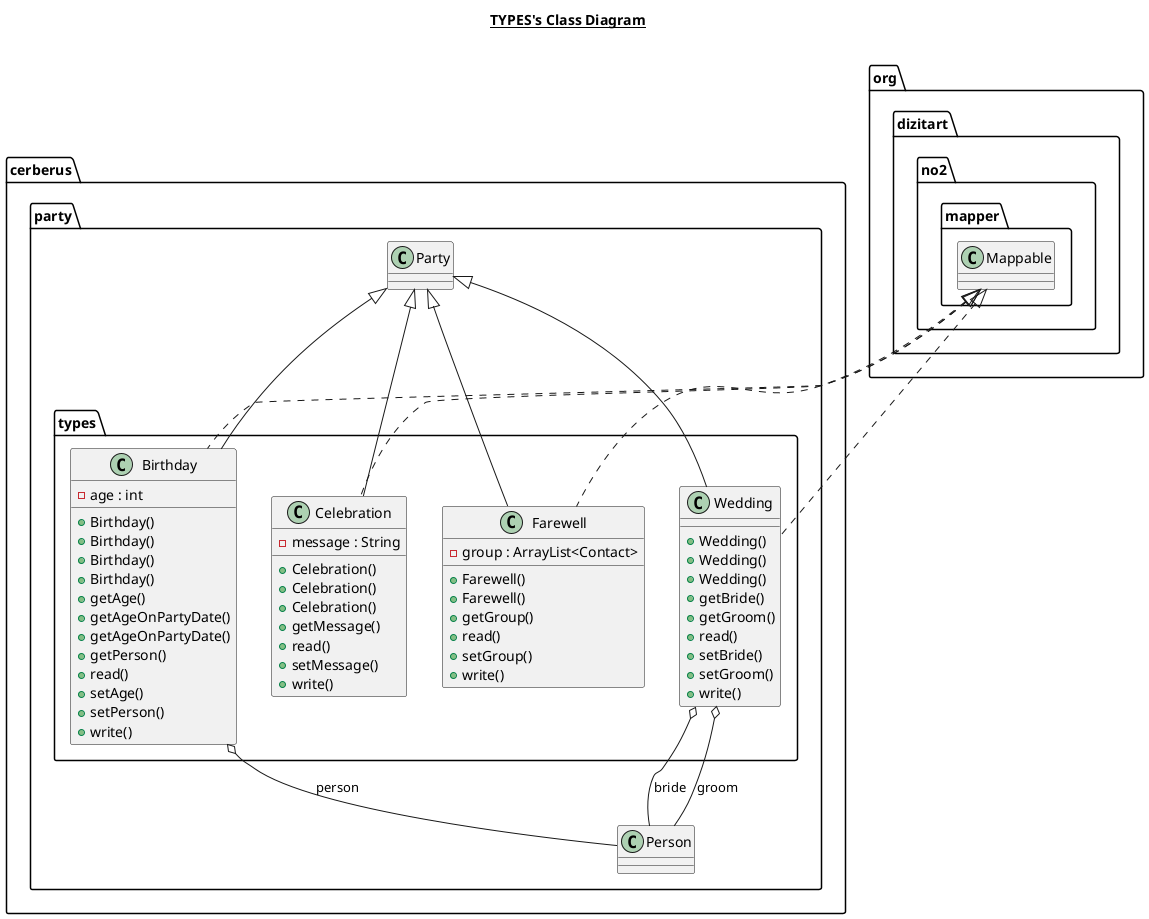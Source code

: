 @startuml

title __TYPES's Class Diagram__\n

  namespace cerberus {
    namespace party {
      namespace types {
        class cerberus.party.types.Birthday {
            - age : int
            + Birthday()
            + Birthday()
            + Birthday()
            + Birthday()
            + getAge()
            + getAgeOnPartyDate()
            + getAgeOnPartyDate()
            + getPerson()
            + read()
            + setAge()
            + setPerson()
            + write()
        }
      }
    }
  }
  

  namespace cerberus {
    namespace party {
      namespace types {
        class cerberus.party.types.Celebration {
            - message : String
            + Celebration()
            + Celebration()
            + Celebration()
            + getMessage()
            + read()
            + setMessage()
            + write()
        }
      }
    }
  }
  

  namespace cerberus {
    namespace party {
      namespace types {
        class cerberus.party.types.Farewell {
            - group : ArrayList<Contact>
            + Farewell()
            + Farewell()
            + getGroup()
            + read()
            + setGroup()
            + write()
        }
      }
    }
  }
  

  namespace cerberus {
    namespace party {
      namespace types {
        class cerberus.party.types.Wedding {
            + Wedding()
            + Wedding()
            + Wedding()
            + getBride()
            + getGroom()
            + read()
            + setBride()
            + setGroom()
            + write()
        }
      }
    }
  }
  

  cerberus.party.types.Birthday .up.|> org.dizitart.no2.mapper.Mappable
  cerberus.party.types.Birthday -up-|> cerberus.party.Party
  cerberus.party.types.Birthday o-- cerberus.party.Person : person
  cerberus.party.types.Celebration .up.|> org.dizitart.no2.mapper.Mappable
  cerberus.party.types.Celebration -up-|> cerberus.party.Party
  cerberus.party.types.Farewell .up.|> org.dizitart.no2.mapper.Mappable
  cerberus.party.types.Farewell -up-|> cerberus.party.Party
  cerberus.party.types.Wedding .up.|> org.dizitart.no2.mapper.Mappable
  cerberus.party.types.Wedding -up-|> cerberus.party.Party
  cerberus.party.types.Wedding o-- cerberus.party.Person : bride
  cerberus.party.types.Wedding o-- cerberus.party.Person : groom

@enduml
